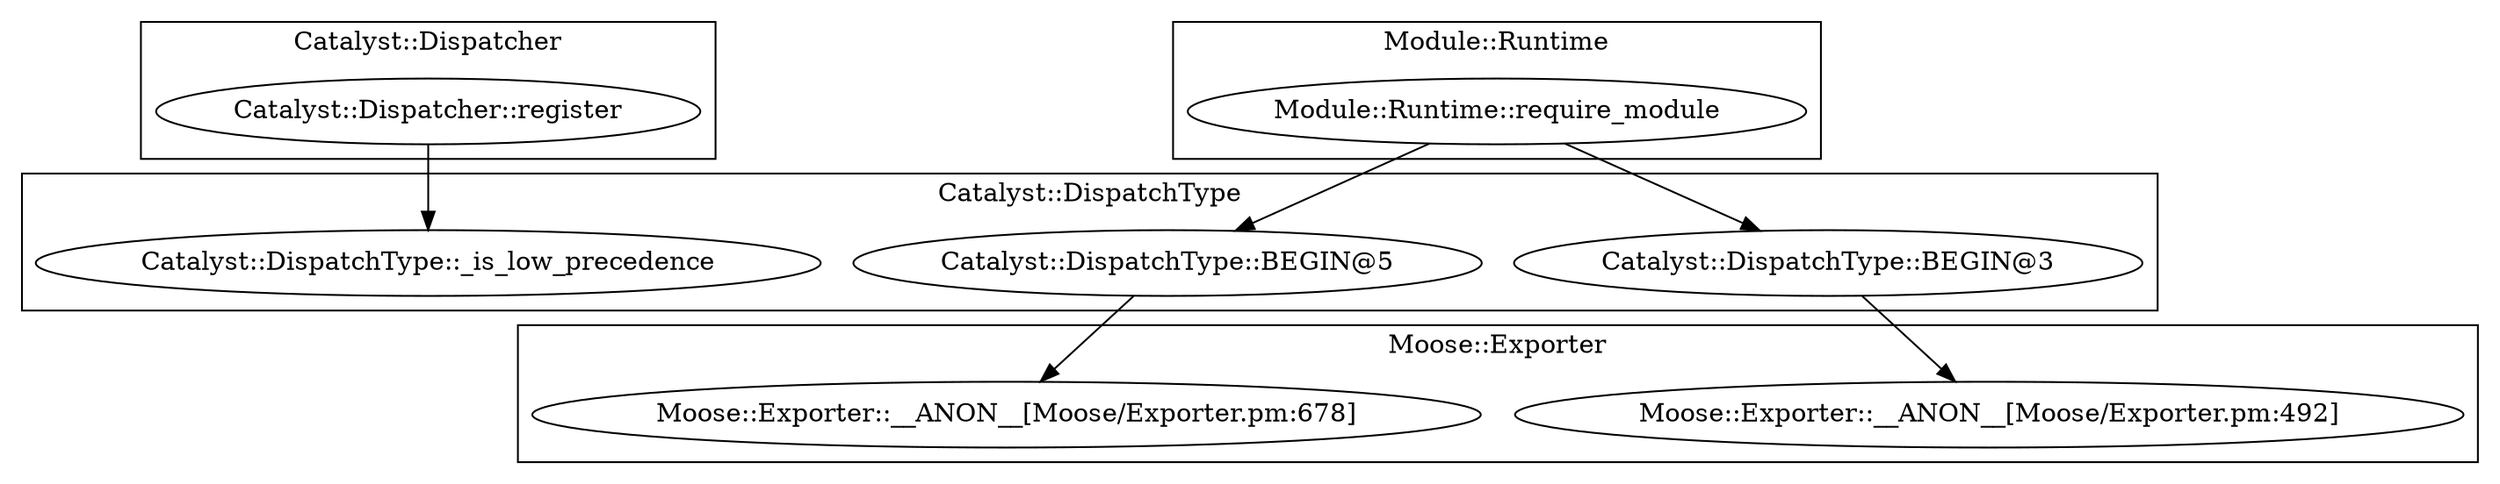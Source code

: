 digraph {
graph [overlap=false]
subgraph cluster_Catalyst_Dispatcher {
	label="Catalyst::Dispatcher";
	"Catalyst::Dispatcher::register";
}
subgraph cluster_Catalyst_DispatchType {
	label="Catalyst::DispatchType";
	"Catalyst::DispatchType::BEGIN@5";
	"Catalyst::DispatchType::_is_low_precedence";
	"Catalyst::DispatchType::BEGIN@3";
}
subgraph cluster_Module_Runtime {
	label="Module::Runtime";
	"Module::Runtime::require_module";
}
subgraph cluster_Moose_Exporter {
	label="Moose::Exporter";
	"Moose::Exporter::__ANON__[Moose/Exporter.pm:492]";
	"Moose::Exporter::__ANON__[Moose/Exporter.pm:678]";
}
"Catalyst::Dispatcher::register" -> "Catalyst::DispatchType::_is_low_precedence";
"Catalyst::DispatchType::BEGIN@5" -> "Moose::Exporter::__ANON__[Moose/Exporter.pm:678]";
"Catalyst::DispatchType::BEGIN@3" -> "Moose::Exporter::__ANON__[Moose/Exporter.pm:492]";
"Module::Runtime::require_module" -> "Catalyst::DispatchType::BEGIN@5";
"Module::Runtime::require_module" -> "Catalyst::DispatchType::BEGIN@3";
}
